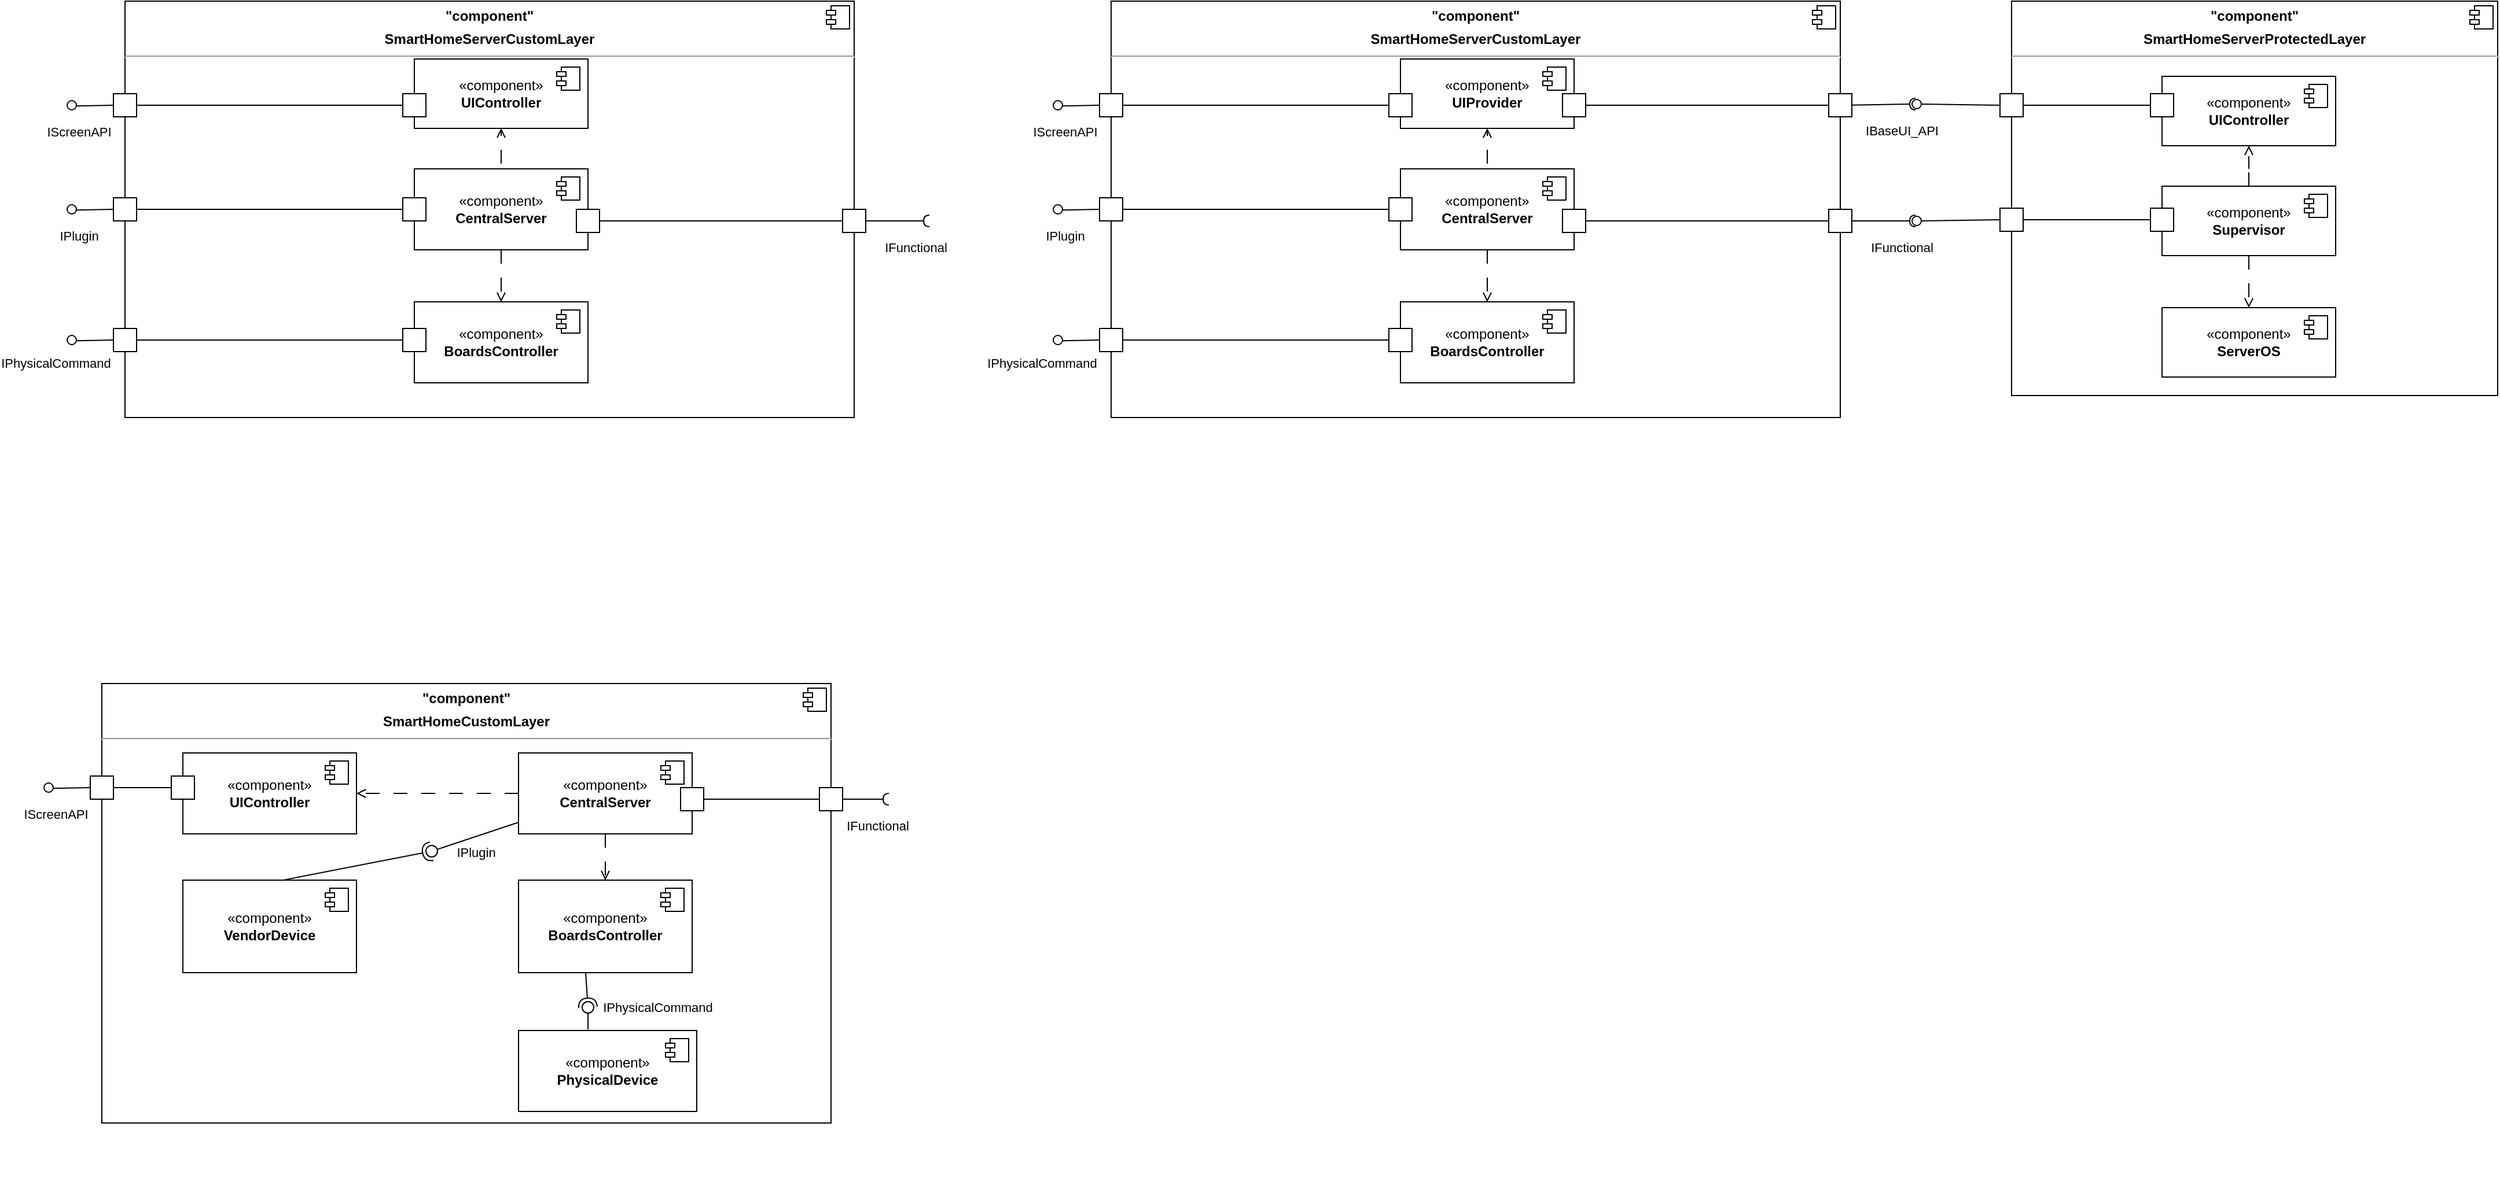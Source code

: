 <mxfile version="22.0.8" type="github">
  <diagram name="Страница — 1" id="nu18rPKt8FRa73intnSN">
    <mxGraphModel dx="1593" dy="607" grid="1" gridSize="10" guides="1" tooltips="1" connect="1" arrows="1" fold="1" page="1" pageScale="1" pageWidth="827" pageHeight="1169" math="0" shadow="0">
      <root>
        <mxCell id="0" />
        <mxCell id="1" parent="0" />
        <mxCell id="c_uehI6yqxnHrj4KUwji-1" value="&lt;p style=&quot;margin:0px;margin-top:6px;text-align:center;&quot;&gt;&lt;b&gt;&quot;component&quot;&lt;/b&gt;&lt;/p&gt;&lt;p style=&quot;margin:0px;margin-top:6px;text-align:center;&quot;&gt;&lt;b&gt;SmartHomeServerCustom&lt;/b&gt;&lt;b style=&quot;background-color: initial;&quot;&gt;Layer&lt;/b&gt;&lt;/p&gt;&lt;hr&gt;&lt;p style=&quot;margin:0px;margin-left:8px;&quot;&gt;&lt;br&gt;&lt;/p&gt;" style="align=left;overflow=fill;html=1;dropTarget=0;whiteSpace=wrap;" parent="1" vertex="1">
          <mxGeometry x="110" y="60" width="630" height="360" as="geometry" />
        </mxCell>
        <mxCell id="c_uehI6yqxnHrj4KUwji-2" value="" style="shape=component;jettyWidth=8;jettyHeight=4;" parent="c_uehI6yqxnHrj4KUwji-1" vertex="1">
          <mxGeometry x="1" width="20" height="20" relative="1" as="geometry">
            <mxPoint x="-24" y="4" as="offset" />
          </mxGeometry>
        </mxCell>
        <mxCell id="c_uehI6yqxnHrj4KUwji-4" value="" style="ellipse;whiteSpace=wrap;html=1;align=center;aspect=fixed;fillColor=none;strokeColor=none;resizable=0;perimeter=centerPerimeter;rotatable=0;allowArrows=0;points=[];outlineConnect=1;" parent="1" vertex="1">
          <mxGeometry x="60" y="150" width="10" height="10" as="geometry" />
        </mxCell>
        <mxCell id="c_uehI6yqxnHrj4KUwji-19" style="edgeStyle=orthogonalEdgeStyle;rounded=0;orthogonalLoop=1;jettySize=auto;html=1;entryX=0;entryY=0.5;entryDx=0;entryDy=0;endArrow=none;endFill=0;exitX=1;exitY=0.5;exitDx=0;exitDy=0;" parent="1" source="c_uehI6yqxnHrj4KUwji-43" target="c_uehI6yqxnHrj4KUwji-18" edge="1">
          <mxGeometry relative="1" as="geometry">
            <mxPoint x="120" y="150.0" as="sourcePoint" />
          </mxGeometry>
        </mxCell>
        <mxCell id="c_uehI6yqxnHrj4KUwji-16" value="«component»&lt;br&gt;&lt;b&gt;UIController&lt;/b&gt;" style="html=1;dropTarget=0;whiteSpace=wrap;" parent="1" vertex="1">
          <mxGeometry x="360" y="110" width="150" height="60" as="geometry" />
        </mxCell>
        <mxCell id="c_uehI6yqxnHrj4KUwji-17" value="" style="shape=module;jettyWidth=8;jettyHeight=4;" parent="c_uehI6yqxnHrj4KUwji-16" vertex="1">
          <mxGeometry x="1" width="20" height="20" relative="1" as="geometry">
            <mxPoint x="-27" y="7" as="offset" />
          </mxGeometry>
        </mxCell>
        <mxCell id="c_uehI6yqxnHrj4KUwji-18" value="" style="fontStyle=0;labelPosition=right;verticalLabelPosition=middle;align=left;verticalAlign=middle;spacingLeft=2;imageHeight=20;imageWidth=20;imageAspect=0;" parent="1" vertex="1">
          <mxGeometry x="350" y="140" width="20" height="20" as="geometry" />
        </mxCell>
        <mxCell id="c_uehI6yqxnHrj4KUwji-28" style="edgeStyle=orthogonalEdgeStyle;rounded=0;orthogonalLoop=1;jettySize=auto;html=1;endArrow=open;endFill=0;dashed=1;dashPattern=12 12;exitX=0.25;exitY=0;exitDx=0;exitDy=0;" parent="1" source="c_uehI6yqxnHrj4KUwji-20" target="c_uehI6yqxnHrj4KUwji-16" edge="1">
          <mxGeometry relative="1" as="geometry">
            <Array as="points">
              <mxPoint x="397" y="220" />
              <mxPoint x="435" y="220" />
            </Array>
          </mxGeometry>
        </mxCell>
        <mxCell id="c_uehI6yqxnHrj4KUwji-46" style="edgeStyle=orthogonalEdgeStyle;rounded=0;orthogonalLoop=1;jettySize=auto;html=1;endArrow=open;endFill=0;dashed=1;dashPattern=12 12;" parent="1" source="c_uehI6yqxnHrj4KUwji-20" target="c_uehI6yqxnHrj4KUwji-44" edge="1">
          <mxGeometry relative="1" as="geometry" />
        </mxCell>
        <mxCell id="c_uehI6yqxnHrj4KUwji-20" value="«component»&lt;br&gt;&lt;b&gt;CentralServer&lt;/b&gt;" style="html=1;dropTarget=0;whiteSpace=wrap;" parent="1" vertex="1">
          <mxGeometry x="360" y="205" width="150" height="70" as="geometry" />
        </mxCell>
        <mxCell id="c_uehI6yqxnHrj4KUwji-21" value="" style="shape=module;jettyWidth=8;jettyHeight=4;" parent="c_uehI6yqxnHrj4KUwji-20" vertex="1">
          <mxGeometry x="1" width="20" height="20" relative="1" as="geometry">
            <mxPoint x="-27" y="7" as="offset" />
          </mxGeometry>
        </mxCell>
        <mxCell id="c_uehI6yqxnHrj4KUwji-32" style="edgeStyle=orthogonalEdgeStyle;rounded=0;orthogonalLoop=1;jettySize=auto;html=1;entryX=0;entryY=0.5;entryDx=0;entryDy=0;endArrow=none;endFill=0;" parent="1" source="c_uehI6yqxnHrj4KUwji-30" target="c_uehI6yqxnHrj4KUwji-33" edge="1">
          <mxGeometry relative="1" as="geometry">
            <mxPoint x="730" y="160" as="targetPoint" />
          </mxGeometry>
        </mxCell>
        <mxCell id="c_uehI6yqxnHrj4KUwji-30" value="" style="fontStyle=0;labelPosition=right;verticalLabelPosition=middle;align=left;verticalAlign=middle;spacingLeft=2;imageHeight=20;imageWidth=20;imageAspect=0;" parent="1" vertex="1">
          <mxGeometry x="500" y="240" width="20" height="20" as="geometry" />
        </mxCell>
        <mxCell id="c_uehI6yqxnHrj4KUwji-33" value="" style="html=1;rounded=0;" parent="1" vertex="1">
          <mxGeometry x="730" y="240" width="20" height="20" as="geometry" />
        </mxCell>
        <mxCell id="c_uehI6yqxnHrj4KUwji-34" value="IFunctional" style="endArrow=none;html=1;rounded=0;align=center;verticalAlign=top;endFill=0;labelBackgroundColor=none;endSize=2;" parent="1" source="c_uehI6yqxnHrj4KUwji-33" target="c_uehI6yqxnHrj4KUwji-35" edge="1">
          <mxGeometry x="0.714" y="-10" relative="1" as="geometry">
            <mxPoint as="offset" />
          </mxGeometry>
        </mxCell>
        <mxCell id="c_uehI6yqxnHrj4KUwji-35" value="" style="shape=requiredInterface;html=1;fontSize=11;align=center;fillColor=none;points=[];aspect=fixed;resizable=0;verticalAlign=bottom;labelPosition=center;verticalLabelPosition=top;flipH=1;" parent="1" vertex="1">
          <mxGeometry x="800" y="245" width="5" height="10" as="geometry" />
        </mxCell>
        <mxCell id="c_uehI6yqxnHrj4KUwji-38" value="IScreenAPI" style="endArrow=none;html=1;rounded=0;align=center;verticalAlign=top;endFill=0;labelBackgroundColor=none;endSize=2;entryX=0.032;entryY=0.572;entryDx=0;entryDy=0;entryPerimeter=0;exitX=0;exitY=0.5;exitDx=0;exitDy=0;" parent="1" source="c_uehI6yqxnHrj4KUwji-43" target="c_uehI6yqxnHrj4KUwji-39" edge="1">
          <mxGeometry x="0.871" y="9" relative="1" as="geometry">
            <mxPoint x="47.5" y="130" as="sourcePoint" />
            <mxPoint as="offset" />
          </mxGeometry>
        </mxCell>
        <mxCell id="c_uehI6yqxnHrj4KUwji-39" value="" style="ellipse;html=1;fontSize=11;align=center;fillColor=none;points=[];aspect=fixed;resizable=0;verticalAlign=bottom;labelPosition=center;verticalLabelPosition=top;flipH=1;" parent="1" vertex="1">
          <mxGeometry x="60" y="146" width="8" height="8" as="geometry" />
        </mxCell>
        <mxCell id="c_uehI6yqxnHrj4KUwji-43" value="" style="fontStyle=0;labelPosition=right;verticalLabelPosition=middle;align=left;verticalAlign=middle;spacingLeft=2;imageHeight=20;imageWidth=20;imageAspect=0;" parent="1" vertex="1">
          <mxGeometry x="100" y="140" width="20" height="20" as="geometry" />
        </mxCell>
        <mxCell id="c_uehI6yqxnHrj4KUwji-44" value="«component»&lt;br&gt;&lt;b&gt;BoardsController&lt;/b&gt;" style="html=1;dropTarget=0;whiteSpace=wrap;" parent="1" vertex="1">
          <mxGeometry x="360" y="320" width="150" height="70" as="geometry" />
        </mxCell>
        <mxCell id="c_uehI6yqxnHrj4KUwji-45" value="" style="shape=module;jettyWidth=8;jettyHeight=4;" parent="c_uehI6yqxnHrj4KUwji-44" vertex="1">
          <mxGeometry x="1" width="20" height="20" relative="1" as="geometry">
            <mxPoint x="-27" y="7" as="offset" />
          </mxGeometry>
        </mxCell>
        <mxCell id="c_uehI6yqxnHrj4KUwji-48" value="&lt;p style=&quot;margin:0px;margin-top:6px;text-align:center;&quot;&gt;&lt;b&gt;&quot;component&quot;&lt;/b&gt;&lt;/p&gt;&lt;p style=&quot;margin:0px;margin-top:6px;text-align:center;&quot;&gt;&lt;b&gt;SmartHomeCustomLayer&lt;/b&gt;&lt;/p&gt;&lt;hr&gt;&lt;p style=&quot;margin:0px;margin-left:8px;&quot;&gt;&lt;br&gt;&lt;/p&gt;" style="align=left;overflow=fill;html=1;dropTarget=0;whiteSpace=wrap;" parent="1" vertex="1">
          <mxGeometry x="90" y="650" width="630" height="380" as="geometry" />
        </mxCell>
        <mxCell id="c_uehI6yqxnHrj4KUwji-49" value="" style="shape=component;jettyWidth=8;jettyHeight=4;" parent="c_uehI6yqxnHrj4KUwji-48" vertex="1">
          <mxGeometry x="1" width="20" height="20" relative="1" as="geometry">
            <mxPoint x="-24" y="4" as="offset" />
          </mxGeometry>
        </mxCell>
        <mxCell id="c_uehI6yqxnHrj4KUwji-50" value="" style="ellipse;whiteSpace=wrap;html=1;align=center;aspect=fixed;fillColor=none;strokeColor=none;resizable=0;perimeter=centerPerimeter;rotatable=0;allowArrows=0;points=[];outlineConnect=1;" parent="1" vertex="1">
          <mxGeometry x="40" y="740" width="10" height="10" as="geometry" />
        </mxCell>
        <mxCell id="c_uehI6yqxnHrj4KUwji-51" style="edgeStyle=orthogonalEdgeStyle;rounded=0;orthogonalLoop=1;jettySize=auto;html=1;entryX=0;entryY=0.5;entryDx=0;entryDy=0;endArrow=none;endFill=0;exitX=1;exitY=0.5;exitDx=0;exitDy=0;" parent="1" source="c_uehI6yqxnHrj4KUwji-71" target="c_uehI6yqxnHrj4KUwji-54" edge="1">
          <mxGeometry relative="1" as="geometry">
            <mxPoint x="100" y="740" as="sourcePoint" />
          </mxGeometry>
        </mxCell>
        <mxCell id="c_uehI6yqxnHrj4KUwji-52" value="«component»&lt;br&gt;&lt;b&gt;UIController&lt;/b&gt;" style="html=1;dropTarget=0;whiteSpace=wrap;" parent="1" vertex="1">
          <mxGeometry x="160" y="710" width="150" height="70" as="geometry" />
        </mxCell>
        <mxCell id="c_uehI6yqxnHrj4KUwji-53" value="" style="shape=module;jettyWidth=8;jettyHeight=4;" parent="c_uehI6yqxnHrj4KUwji-52" vertex="1">
          <mxGeometry x="1" width="20" height="20" relative="1" as="geometry">
            <mxPoint x="-27" y="7" as="offset" />
          </mxGeometry>
        </mxCell>
        <mxCell id="c_uehI6yqxnHrj4KUwji-54" value="" style="fontStyle=0;labelPosition=right;verticalLabelPosition=middle;align=left;verticalAlign=middle;spacingLeft=2;imageHeight=20;imageWidth=20;imageAspect=0;" parent="1" vertex="1">
          <mxGeometry x="150" y="730" width="20" height="20" as="geometry" />
        </mxCell>
        <mxCell id="c_uehI6yqxnHrj4KUwji-55" style="edgeStyle=orthogonalEdgeStyle;rounded=0;orthogonalLoop=1;jettySize=auto;html=1;entryX=1;entryY=0.5;entryDx=0;entryDy=0;endArrow=open;endFill=0;dashed=1;dashPattern=12 12;" parent="1" source="c_uehI6yqxnHrj4KUwji-57" target="c_uehI6yqxnHrj4KUwji-52" edge="1">
          <mxGeometry relative="1" as="geometry" />
        </mxCell>
        <mxCell id="c_uehI6yqxnHrj4KUwji-56" style="edgeStyle=orthogonalEdgeStyle;rounded=0;orthogonalLoop=1;jettySize=auto;html=1;endArrow=open;endFill=0;dashed=1;dashPattern=12 12;" parent="1" source="c_uehI6yqxnHrj4KUwji-57" target="c_uehI6yqxnHrj4KUwji-72" edge="1">
          <mxGeometry relative="1" as="geometry" />
        </mxCell>
        <mxCell id="c_uehI6yqxnHrj4KUwji-57" value="«component»&lt;br&gt;&lt;b&gt;CentralServer&lt;/b&gt;" style="html=1;dropTarget=0;whiteSpace=wrap;" parent="1" vertex="1">
          <mxGeometry x="450" y="710" width="150" height="70" as="geometry" />
        </mxCell>
        <mxCell id="c_uehI6yqxnHrj4KUwji-58" value="" style="shape=module;jettyWidth=8;jettyHeight=4;" parent="c_uehI6yqxnHrj4KUwji-57" vertex="1">
          <mxGeometry x="1" width="20" height="20" relative="1" as="geometry">
            <mxPoint x="-27" y="7" as="offset" />
          </mxGeometry>
        </mxCell>
        <mxCell id="c_uehI6yqxnHrj4KUwji-59" value="" style="rounded=0;orthogonalLoop=1;jettySize=auto;html=1;endArrow=halfCircle;endFill=0;endSize=6;strokeWidth=1;sketch=0;exitX=0.583;exitY=-0.002;exitDx=0;exitDy=0;exitPerimeter=0;" parent="1" source="c_uehI6yqxnHrj4KUwji-62" target="c_uehI6yqxnHrj4KUwji-61" edge="1">
          <mxGeometry relative="1" as="geometry">
            <mxPoint x="480" y="805" as="sourcePoint" />
          </mxGeometry>
        </mxCell>
        <mxCell id="c_uehI6yqxnHrj4KUwji-60" value="IPlugin" style="rounded=0;orthogonalLoop=1;jettySize=auto;html=1;endArrow=oval;endFill=0;sketch=0;sourcePerimeterSpacing=0;targetPerimeterSpacing=0;endSize=10;" parent="1" source="c_uehI6yqxnHrj4KUwji-57" target="c_uehI6yqxnHrj4KUwji-61" edge="1">
          <mxGeometry x="0.095" y="13" relative="1" as="geometry">
            <mxPoint x="440" y="805" as="sourcePoint" />
            <mxPoint as="offset" />
          </mxGeometry>
        </mxCell>
        <mxCell id="c_uehI6yqxnHrj4KUwji-61" value="" style="ellipse;whiteSpace=wrap;html=1;align=center;aspect=fixed;fillColor=none;strokeColor=none;resizable=0;perimeter=centerPerimeter;rotatable=0;allowArrows=0;points=[];outlineConnect=1;" parent="1" vertex="1">
          <mxGeometry x="370" y="790" width="10" height="10" as="geometry" />
        </mxCell>
        <mxCell id="c_uehI6yqxnHrj4KUwji-62" value="«component»&lt;br&gt;&lt;b&gt;VendorDevice&lt;/b&gt;" style="html=1;dropTarget=0;whiteSpace=wrap;" parent="1" vertex="1">
          <mxGeometry x="160" y="820" width="150" height="80" as="geometry" />
        </mxCell>
        <mxCell id="c_uehI6yqxnHrj4KUwji-63" value="" style="shape=module;jettyWidth=8;jettyHeight=4;" parent="c_uehI6yqxnHrj4KUwji-62" vertex="1">
          <mxGeometry x="1" width="20" height="20" relative="1" as="geometry">
            <mxPoint x="-27" y="7" as="offset" />
          </mxGeometry>
        </mxCell>
        <mxCell id="c_uehI6yqxnHrj4KUwji-64" style="edgeStyle=orthogonalEdgeStyle;rounded=0;orthogonalLoop=1;jettySize=auto;html=1;entryX=0;entryY=0.5;entryDx=0;entryDy=0;endArrow=none;endFill=0;" parent="1" source="c_uehI6yqxnHrj4KUwji-65" target="c_uehI6yqxnHrj4KUwji-66" edge="1">
          <mxGeometry relative="1" as="geometry">
            <mxPoint x="710" y="750" as="targetPoint" />
          </mxGeometry>
        </mxCell>
        <mxCell id="c_uehI6yqxnHrj4KUwji-65" value="" style="fontStyle=0;labelPosition=right;verticalLabelPosition=middle;align=left;verticalAlign=middle;spacingLeft=2;imageHeight=20;imageWidth=20;imageAspect=0;" parent="1" vertex="1">
          <mxGeometry x="590" y="740" width="20" height="20" as="geometry" />
        </mxCell>
        <mxCell id="c_uehI6yqxnHrj4KUwji-66" value="" style="html=1;rounded=0;" parent="1" vertex="1">
          <mxGeometry x="710" y="740" width="20" height="20" as="geometry" />
        </mxCell>
        <mxCell id="c_uehI6yqxnHrj4KUwji-67" value="IFunctional" style="endArrow=none;html=1;rounded=0;align=center;verticalAlign=top;endFill=0;labelBackgroundColor=none;endSize=2;" parent="1" source="c_uehI6yqxnHrj4KUwji-66" target="c_uehI6yqxnHrj4KUwji-68" edge="1">
          <mxGeometry x="0.714" y="-10" relative="1" as="geometry">
            <mxPoint as="offset" />
          </mxGeometry>
        </mxCell>
        <mxCell id="c_uehI6yqxnHrj4KUwji-68" value="" style="shape=requiredInterface;html=1;fontSize=11;align=center;fillColor=none;points=[];aspect=fixed;resizable=0;verticalAlign=bottom;labelPosition=center;verticalLabelPosition=top;flipH=1;" parent="1" vertex="1">
          <mxGeometry x="765" y="745" width="5" height="10" as="geometry" />
        </mxCell>
        <mxCell id="c_uehI6yqxnHrj4KUwji-69" value="IScreenAPI" style="endArrow=none;html=1;rounded=0;align=center;verticalAlign=top;endFill=0;labelBackgroundColor=none;endSize=2;entryX=0.032;entryY=0.572;entryDx=0;entryDy=0;entryPerimeter=0;exitX=0;exitY=0.5;exitDx=0;exitDy=0;" parent="1" source="c_uehI6yqxnHrj4KUwji-71" target="c_uehI6yqxnHrj4KUwji-70" edge="1">
          <mxGeometry x="0.871" y="9" relative="1" as="geometry">
            <mxPoint x="27.5" y="720" as="sourcePoint" />
            <mxPoint as="offset" />
          </mxGeometry>
        </mxCell>
        <mxCell id="c_uehI6yqxnHrj4KUwji-70" value="" style="ellipse;html=1;fontSize=11;align=center;fillColor=none;points=[];aspect=fixed;resizable=0;verticalAlign=bottom;labelPosition=center;verticalLabelPosition=top;flipH=1;" parent="1" vertex="1">
          <mxGeometry x="40" y="736" width="8" height="8" as="geometry" />
        </mxCell>
        <mxCell id="c_uehI6yqxnHrj4KUwji-71" value="" style="fontStyle=0;labelPosition=right;verticalLabelPosition=middle;align=left;verticalAlign=middle;spacingLeft=2;imageHeight=20;imageWidth=20;imageAspect=0;" parent="1" vertex="1">
          <mxGeometry x="80" y="730" width="20" height="20" as="geometry" />
        </mxCell>
        <mxCell id="c_uehI6yqxnHrj4KUwji-72" value="«component»&lt;br&gt;&lt;b&gt;BoardsController&lt;/b&gt;" style="html=1;dropTarget=0;whiteSpace=wrap;" parent="1" vertex="1">
          <mxGeometry x="450" y="820" width="150" height="80" as="geometry" />
        </mxCell>
        <mxCell id="c_uehI6yqxnHrj4KUwji-73" value="" style="shape=module;jettyWidth=8;jettyHeight=4;" parent="c_uehI6yqxnHrj4KUwji-72" vertex="1">
          <mxGeometry x="1" width="20" height="20" relative="1" as="geometry">
            <mxPoint x="-27" y="7" as="offset" />
          </mxGeometry>
        </mxCell>
        <mxCell id="c_uehI6yqxnHrj4KUwji-77" style="edgeStyle=orthogonalEdgeStyle;rounded=0;orthogonalLoop=1;jettySize=auto;html=1;endArrow=none;endFill=0;" parent="1" source="c_uehI6yqxnHrj4KUwji-75" target="c_uehI6yqxnHrj4KUwji-76" edge="1">
          <mxGeometry relative="1" as="geometry" />
        </mxCell>
        <mxCell id="c_uehI6yqxnHrj4KUwji-75" value="" style="fontStyle=0;labelPosition=right;verticalLabelPosition=middle;align=left;verticalAlign=middle;spacingLeft=2;imageHeight=20;imageWidth=20;imageAspect=0;" parent="1" vertex="1">
          <mxGeometry x="350" y="230" width="20" height="20" as="geometry" />
        </mxCell>
        <mxCell id="c_uehI6yqxnHrj4KUwji-76" value="" style="fontStyle=0;labelPosition=right;verticalLabelPosition=middle;align=left;verticalAlign=middle;spacingLeft=2;imageHeight=20;imageWidth=20;imageAspect=0;" parent="1" vertex="1">
          <mxGeometry x="100" y="230" width="20" height="20" as="geometry" />
        </mxCell>
        <mxCell id="c_uehI6yqxnHrj4KUwji-78" value="" style="ellipse;whiteSpace=wrap;html=1;align=center;aspect=fixed;fillColor=none;strokeColor=none;resizable=0;perimeter=centerPerimeter;rotatable=0;allowArrows=0;points=[];outlineConnect=1;" parent="1" vertex="1">
          <mxGeometry x="48" y="244" width="10" height="10" as="geometry" />
        </mxCell>
        <mxCell id="c_uehI6yqxnHrj4KUwji-79" value="IPlugin" style="endArrow=none;html=1;rounded=0;align=center;verticalAlign=top;endFill=0;labelBackgroundColor=none;endSize=2;entryX=0.032;entryY=0.572;entryDx=0;entryDy=0;entryPerimeter=0;exitX=0;exitY=0.5;exitDx=0;exitDy=0;" parent="1" source="c_uehI6yqxnHrj4KUwji-76" target="c_uehI6yqxnHrj4KUwji-80" edge="1">
          <mxGeometry x="0.871" y="9" relative="1" as="geometry">
            <mxPoint x="90" y="240" as="sourcePoint" />
            <mxPoint as="offset" />
          </mxGeometry>
        </mxCell>
        <mxCell id="c_uehI6yqxnHrj4KUwji-80" value="" style="ellipse;html=1;fontSize=11;align=center;fillColor=none;points=[];aspect=fixed;resizable=0;verticalAlign=bottom;labelPosition=center;verticalLabelPosition=top;flipH=1;" parent="1" vertex="1">
          <mxGeometry x="60" y="236" width="8" height="8" as="geometry" />
        </mxCell>
        <mxCell id="c_uehI6yqxnHrj4KUwji-87" style="edgeStyle=orthogonalEdgeStyle;rounded=0;orthogonalLoop=1;jettySize=auto;html=1;endArrow=none;endFill=0;" parent="1" source="c_uehI6yqxnHrj4KUwji-88" target="c_uehI6yqxnHrj4KUwji-89" edge="1">
          <mxGeometry relative="1" as="geometry" />
        </mxCell>
        <mxCell id="c_uehI6yqxnHrj4KUwji-88" value="" style="fontStyle=0;labelPosition=right;verticalLabelPosition=middle;align=left;verticalAlign=middle;spacingLeft=2;imageHeight=20;imageWidth=20;imageAspect=0;" parent="1" vertex="1">
          <mxGeometry x="350" y="343" width="20" height="20" as="geometry" />
        </mxCell>
        <mxCell id="c_uehI6yqxnHrj4KUwji-89" value="" style="fontStyle=0;labelPosition=right;verticalLabelPosition=middle;align=left;verticalAlign=middle;spacingLeft=2;imageHeight=20;imageWidth=20;imageAspect=0;" parent="1" vertex="1">
          <mxGeometry x="100" y="343" width="20" height="20" as="geometry" />
        </mxCell>
        <mxCell id="c_uehI6yqxnHrj4KUwji-90" value="" style="ellipse;whiteSpace=wrap;html=1;align=center;aspect=fixed;fillColor=none;strokeColor=none;resizable=0;perimeter=centerPerimeter;rotatable=0;allowArrows=0;points=[];outlineConnect=1;" parent="1" vertex="1">
          <mxGeometry x="48" y="357" width="10" height="10" as="geometry" />
        </mxCell>
        <mxCell id="c_uehI6yqxnHrj4KUwji-91" value="IPhysicalCommand" style="endArrow=none;html=1;rounded=0;align=center;verticalAlign=top;endFill=0;labelBackgroundColor=none;endSize=2;entryX=0.032;entryY=0.572;entryDx=0;entryDy=0;entryPerimeter=0;exitX=0;exitY=0.5;exitDx=0;exitDy=0;" parent="1" source="c_uehI6yqxnHrj4KUwji-89" target="c_uehI6yqxnHrj4KUwji-92" edge="1">
          <mxGeometry x="1" y="19" relative="1" as="geometry">
            <mxPoint x="90" y="353" as="sourcePoint" />
            <mxPoint x="-18" y="-13" as="offset" />
          </mxGeometry>
        </mxCell>
        <mxCell id="c_uehI6yqxnHrj4KUwji-92" value="" style="ellipse;html=1;fontSize=11;align=center;fillColor=none;points=[];aspect=fixed;resizable=0;verticalAlign=bottom;labelPosition=center;verticalLabelPosition=top;flipH=1;" parent="1" vertex="1">
          <mxGeometry x="60" y="349" width="8" height="8" as="geometry" />
        </mxCell>
        <mxCell id="c_uehI6yqxnHrj4KUwji-94" value="«component»&lt;br&gt;&lt;b&gt;PhysicalDevice&lt;/b&gt;" style="html=1;dropTarget=0;whiteSpace=wrap;" parent="1" vertex="1">
          <mxGeometry x="450" y="950" width="154" height="70" as="geometry" />
        </mxCell>
        <mxCell id="c_uehI6yqxnHrj4KUwji-95" value="" style="shape=module;jettyWidth=8;jettyHeight=4;" parent="c_uehI6yqxnHrj4KUwji-94" vertex="1">
          <mxGeometry x="1" width="20" height="20" relative="1" as="geometry">
            <mxPoint x="-27" y="7" as="offset" />
          </mxGeometry>
        </mxCell>
        <mxCell id="c_uehI6yqxnHrj4KUwji-101" value="IPhysicalCommand" style="rounded=0;orthogonalLoop=1;jettySize=auto;html=1;endArrow=halfCircle;endFill=0;endSize=6;strokeWidth=1;sketch=0;exitX=0.5;exitY=1;exitDx=0;exitDy=0;" parent="1" edge="1">
          <mxGeometry x="1" y="60" relative="1" as="geometry">
            <mxPoint x="508" y="900" as="sourcePoint" />
            <mxPoint x="510" y="930" as="targetPoint" />
            <mxPoint y="4" as="offset" />
          </mxGeometry>
        </mxCell>
        <mxCell id="c_uehI6yqxnHrj4KUwji-102" value="" style="rounded=0;orthogonalLoop=1;jettySize=auto;html=1;endArrow=oval;endFill=0;sketch=0;sourcePerimeterSpacing=0;targetPerimeterSpacing=0;endSize=10;exitX=0.39;exitY=-0.012;exitDx=0;exitDy=0;exitPerimeter=0;" parent="1" source="c_uehI6yqxnHrj4KUwji-94" edge="1">
          <mxGeometry relative="1" as="geometry">
            <mxPoint x="28" y="1035" as="sourcePoint" />
            <mxPoint x="510" y="930" as="targetPoint" />
          </mxGeometry>
        </mxCell>
        <mxCell id="c_uehI6yqxnHrj4KUwji-103" value="" style="ellipse;whiteSpace=wrap;html=1;align=center;aspect=fixed;fillColor=none;strokeColor=none;resizable=0;perimeter=centerPerimeter;rotatable=0;allowArrows=0;points=[];outlineConnect=1;" parent="1" vertex="1">
          <mxGeometry x="80" y="1070" width="10" height="10" as="geometry" />
        </mxCell>
        <mxCell id="Xjdg4aVOlzYSAY4IZTlS-1" value="&lt;p style=&quot;margin:0px;margin-top:6px;text-align:center;&quot;&gt;&lt;b&gt;&quot;component&quot;&lt;/b&gt;&lt;/p&gt;&lt;p style=&quot;margin:0px;margin-top:6px;text-align:center;&quot;&gt;&lt;b&gt;SmartHomeServerCustom&lt;/b&gt;&lt;b style=&quot;background-color: initial;&quot;&gt;Layer&lt;/b&gt;&lt;/p&gt;&lt;hr&gt;&lt;p style=&quot;margin:0px;margin-left:8px;&quot;&gt;&lt;br&gt;&lt;/p&gt;" style="align=left;overflow=fill;html=1;dropTarget=0;whiteSpace=wrap;" vertex="1" parent="1">
          <mxGeometry x="962" y="60" width="630" height="360" as="geometry" />
        </mxCell>
        <mxCell id="Xjdg4aVOlzYSAY4IZTlS-2" value="" style="shape=component;jettyWidth=8;jettyHeight=4;" vertex="1" parent="Xjdg4aVOlzYSAY4IZTlS-1">
          <mxGeometry x="1" width="20" height="20" relative="1" as="geometry">
            <mxPoint x="-24" y="4" as="offset" />
          </mxGeometry>
        </mxCell>
        <mxCell id="Xjdg4aVOlzYSAY4IZTlS-3" value="" style="ellipse;whiteSpace=wrap;html=1;align=center;aspect=fixed;fillColor=none;strokeColor=none;resizable=0;perimeter=centerPerimeter;rotatable=0;allowArrows=0;points=[];outlineConnect=1;" vertex="1" parent="1">
          <mxGeometry x="912" y="150" width="10" height="10" as="geometry" />
        </mxCell>
        <mxCell id="Xjdg4aVOlzYSAY4IZTlS-4" style="edgeStyle=orthogonalEdgeStyle;rounded=0;orthogonalLoop=1;jettySize=auto;html=1;entryX=0;entryY=0.5;entryDx=0;entryDy=0;endArrow=none;endFill=0;exitX=1;exitY=0.5;exitDx=0;exitDy=0;" edge="1" parent="1" source="Xjdg4aVOlzYSAY4IZTlS-19" target="Xjdg4aVOlzYSAY4IZTlS-7">
          <mxGeometry relative="1" as="geometry">
            <mxPoint x="972" y="150.0" as="sourcePoint" />
          </mxGeometry>
        </mxCell>
        <mxCell id="Xjdg4aVOlzYSAY4IZTlS-5" value="«component»&lt;br&gt;&lt;b&gt;UIProvider&lt;/b&gt;" style="html=1;dropTarget=0;whiteSpace=wrap;" vertex="1" parent="1">
          <mxGeometry x="1212" y="110" width="150" height="60" as="geometry" />
        </mxCell>
        <mxCell id="Xjdg4aVOlzYSAY4IZTlS-6" value="" style="shape=module;jettyWidth=8;jettyHeight=4;" vertex="1" parent="Xjdg4aVOlzYSAY4IZTlS-5">
          <mxGeometry x="1" width="20" height="20" relative="1" as="geometry">
            <mxPoint x="-27" y="7" as="offset" />
          </mxGeometry>
        </mxCell>
        <mxCell id="Xjdg4aVOlzYSAY4IZTlS-7" value="" style="fontStyle=0;labelPosition=right;verticalLabelPosition=middle;align=left;verticalAlign=middle;spacingLeft=2;imageHeight=20;imageWidth=20;imageAspect=0;" vertex="1" parent="1">
          <mxGeometry x="1202" y="140" width="20" height="20" as="geometry" />
        </mxCell>
        <mxCell id="Xjdg4aVOlzYSAY4IZTlS-8" style="edgeStyle=orthogonalEdgeStyle;rounded=0;orthogonalLoop=1;jettySize=auto;html=1;endArrow=open;endFill=0;dashed=1;dashPattern=12 12;exitX=0.25;exitY=0;exitDx=0;exitDy=0;" edge="1" parent="1" source="Xjdg4aVOlzYSAY4IZTlS-10" target="Xjdg4aVOlzYSAY4IZTlS-5">
          <mxGeometry relative="1" as="geometry">
            <Array as="points">
              <mxPoint x="1249" y="220" />
              <mxPoint x="1287" y="220" />
            </Array>
          </mxGeometry>
        </mxCell>
        <mxCell id="Xjdg4aVOlzYSAY4IZTlS-9" style="edgeStyle=orthogonalEdgeStyle;rounded=0;orthogonalLoop=1;jettySize=auto;html=1;endArrow=open;endFill=0;dashed=1;dashPattern=12 12;" edge="1" parent="1" source="Xjdg4aVOlzYSAY4IZTlS-10" target="Xjdg4aVOlzYSAY4IZTlS-20">
          <mxGeometry relative="1" as="geometry" />
        </mxCell>
        <mxCell id="Xjdg4aVOlzYSAY4IZTlS-10" value="«component»&lt;br&gt;&lt;b&gt;CentralServer&lt;/b&gt;" style="html=1;dropTarget=0;whiteSpace=wrap;" vertex="1" parent="1">
          <mxGeometry x="1212" y="205" width="150" height="70" as="geometry" />
        </mxCell>
        <mxCell id="Xjdg4aVOlzYSAY4IZTlS-11" value="" style="shape=module;jettyWidth=8;jettyHeight=4;" vertex="1" parent="Xjdg4aVOlzYSAY4IZTlS-10">
          <mxGeometry x="1" width="20" height="20" relative="1" as="geometry">
            <mxPoint x="-27" y="7" as="offset" />
          </mxGeometry>
        </mxCell>
        <mxCell id="Xjdg4aVOlzYSAY4IZTlS-12" style="edgeStyle=orthogonalEdgeStyle;rounded=0;orthogonalLoop=1;jettySize=auto;html=1;entryX=0;entryY=0.5;entryDx=0;entryDy=0;endArrow=none;endFill=0;" edge="1" parent="1" source="Xjdg4aVOlzYSAY4IZTlS-13" target="Xjdg4aVOlzYSAY4IZTlS-14">
          <mxGeometry relative="1" as="geometry">
            <mxPoint x="1582" y="160" as="targetPoint" />
          </mxGeometry>
        </mxCell>
        <mxCell id="Xjdg4aVOlzYSAY4IZTlS-13" value="" style="fontStyle=0;labelPosition=right;verticalLabelPosition=middle;align=left;verticalAlign=middle;spacingLeft=2;imageHeight=20;imageWidth=20;imageAspect=0;" vertex="1" parent="1">
          <mxGeometry x="1352" y="240" width="20" height="20" as="geometry" />
        </mxCell>
        <mxCell id="Xjdg4aVOlzYSAY4IZTlS-14" value="" style="html=1;rounded=0;" vertex="1" parent="1">
          <mxGeometry x="1582" y="240" width="20" height="20" as="geometry" />
        </mxCell>
        <mxCell id="Xjdg4aVOlzYSAY4IZTlS-15" value="IFunctional" style="endArrow=none;html=1;rounded=0;align=center;verticalAlign=top;endFill=0;labelBackgroundColor=none;endSize=2;" edge="1" parent="1" source="Xjdg4aVOlzYSAY4IZTlS-14" target="Xjdg4aVOlzYSAY4IZTlS-16">
          <mxGeometry x="0.714" y="-10" relative="1" as="geometry">
            <mxPoint as="offset" />
          </mxGeometry>
        </mxCell>
        <mxCell id="Xjdg4aVOlzYSAY4IZTlS-16" value="" style="shape=requiredInterface;html=1;fontSize=11;align=center;fillColor=none;points=[];aspect=fixed;resizable=0;verticalAlign=bottom;labelPosition=center;verticalLabelPosition=top;flipH=1;" vertex="1" parent="1">
          <mxGeometry x="1652" y="245" width="5" height="10" as="geometry" />
        </mxCell>
        <mxCell id="Xjdg4aVOlzYSAY4IZTlS-17" value="IScreenAPI" style="endArrow=none;html=1;rounded=0;align=center;verticalAlign=top;endFill=0;labelBackgroundColor=none;endSize=2;entryX=0.032;entryY=0.572;entryDx=0;entryDy=0;entryPerimeter=0;exitX=0;exitY=0.5;exitDx=0;exitDy=0;" edge="1" parent="1" source="Xjdg4aVOlzYSAY4IZTlS-19" target="Xjdg4aVOlzYSAY4IZTlS-18">
          <mxGeometry x="0.871" y="9" relative="1" as="geometry">
            <mxPoint x="899.5" y="130" as="sourcePoint" />
            <mxPoint as="offset" />
          </mxGeometry>
        </mxCell>
        <mxCell id="Xjdg4aVOlzYSAY4IZTlS-18" value="" style="ellipse;html=1;fontSize=11;align=center;fillColor=none;points=[];aspect=fixed;resizable=0;verticalAlign=bottom;labelPosition=center;verticalLabelPosition=top;flipH=1;" vertex="1" parent="1">
          <mxGeometry x="912" y="146" width="8" height="8" as="geometry" />
        </mxCell>
        <mxCell id="Xjdg4aVOlzYSAY4IZTlS-19" value="" style="fontStyle=0;labelPosition=right;verticalLabelPosition=middle;align=left;verticalAlign=middle;spacingLeft=2;imageHeight=20;imageWidth=20;imageAspect=0;" vertex="1" parent="1">
          <mxGeometry x="952" y="140" width="20" height="20" as="geometry" />
        </mxCell>
        <mxCell id="Xjdg4aVOlzYSAY4IZTlS-20" value="«component»&lt;br&gt;&lt;b&gt;BoardsController&lt;/b&gt;" style="html=1;dropTarget=0;whiteSpace=wrap;" vertex="1" parent="1">
          <mxGeometry x="1212" y="320" width="150" height="70" as="geometry" />
        </mxCell>
        <mxCell id="Xjdg4aVOlzYSAY4IZTlS-21" value="" style="shape=module;jettyWidth=8;jettyHeight=4;" vertex="1" parent="Xjdg4aVOlzYSAY4IZTlS-20">
          <mxGeometry x="1" width="20" height="20" relative="1" as="geometry">
            <mxPoint x="-27" y="7" as="offset" />
          </mxGeometry>
        </mxCell>
        <mxCell id="Xjdg4aVOlzYSAY4IZTlS-22" style="edgeStyle=orthogonalEdgeStyle;rounded=0;orthogonalLoop=1;jettySize=auto;html=1;endArrow=none;endFill=0;" edge="1" parent="1" source="Xjdg4aVOlzYSAY4IZTlS-23" target="Xjdg4aVOlzYSAY4IZTlS-24">
          <mxGeometry relative="1" as="geometry" />
        </mxCell>
        <mxCell id="Xjdg4aVOlzYSAY4IZTlS-23" value="" style="fontStyle=0;labelPosition=right;verticalLabelPosition=middle;align=left;verticalAlign=middle;spacingLeft=2;imageHeight=20;imageWidth=20;imageAspect=0;" vertex="1" parent="1">
          <mxGeometry x="1202" y="230" width="20" height="20" as="geometry" />
        </mxCell>
        <mxCell id="Xjdg4aVOlzYSAY4IZTlS-24" value="" style="fontStyle=0;labelPosition=right;verticalLabelPosition=middle;align=left;verticalAlign=middle;spacingLeft=2;imageHeight=20;imageWidth=20;imageAspect=0;" vertex="1" parent="1">
          <mxGeometry x="952" y="230" width="20" height="20" as="geometry" />
        </mxCell>
        <mxCell id="Xjdg4aVOlzYSAY4IZTlS-25" value="" style="ellipse;whiteSpace=wrap;html=1;align=center;aspect=fixed;fillColor=none;strokeColor=none;resizable=0;perimeter=centerPerimeter;rotatable=0;allowArrows=0;points=[];outlineConnect=1;" vertex="1" parent="1">
          <mxGeometry x="900" y="244" width="10" height="10" as="geometry" />
        </mxCell>
        <mxCell id="Xjdg4aVOlzYSAY4IZTlS-26" value="IPlugin" style="endArrow=none;html=1;rounded=0;align=center;verticalAlign=top;endFill=0;labelBackgroundColor=none;endSize=2;entryX=0.032;entryY=0.572;entryDx=0;entryDy=0;entryPerimeter=0;exitX=0;exitY=0.5;exitDx=0;exitDy=0;" edge="1" parent="1" source="Xjdg4aVOlzYSAY4IZTlS-24" target="Xjdg4aVOlzYSAY4IZTlS-27">
          <mxGeometry x="0.871" y="9" relative="1" as="geometry">
            <mxPoint x="942" y="240" as="sourcePoint" />
            <mxPoint as="offset" />
          </mxGeometry>
        </mxCell>
        <mxCell id="Xjdg4aVOlzYSAY4IZTlS-27" value="" style="ellipse;html=1;fontSize=11;align=center;fillColor=none;points=[];aspect=fixed;resizable=0;verticalAlign=bottom;labelPosition=center;verticalLabelPosition=top;flipH=1;" vertex="1" parent="1">
          <mxGeometry x="912" y="236" width="8" height="8" as="geometry" />
        </mxCell>
        <mxCell id="Xjdg4aVOlzYSAY4IZTlS-28" style="edgeStyle=orthogonalEdgeStyle;rounded=0;orthogonalLoop=1;jettySize=auto;html=1;endArrow=none;endFill=0;" edge="1" parent="1" source="Xjdg4aVOlzYSAY4IZTlS-29" target="Xjdg4aVOlzYSAY4IZTlS-30">
          <mxGeometry relative="1" as="geometry" />
        </mxCell>
        <mxCell id="Xjdg4aVOlzYSAY4IZTlS-29" value="" style="fontStyle=0;labelPosition=right;verticalLabelPosition=middle;align=left;verticalAlign=middle;spacingLeft=2;imageHeight=20;imageWidth=20;imageAspect=0;" vertex="1" parent="1">
          <mxGeometry x="1202" y="343" width="20" height="20" as="geometry" />
        </mxCell>
        <mxCell id="Xjdg4aVOlzYSAY4IZTlS-30" value="" style="fontStyle=0;labelPosition=right;verticalLabelPosition=middle;align=left;verticalAlign=middle;spacingLeft=2;imageHeight=20;imageWidth=20;imageAspect=0;" vertex="1" parent="1">
          <mxGeometry x="952" y="343" width="20" height="20" as="geometry" />
        </mxCell>
        <mxCell id="Xjdg4aVOlzYSAY4IZTlS-31" value="" style="ellipse;whiteSpace=wrap;html=1;align=center;aspect=fixed;fillColor=none;strokeColor=none;resizable=0;perimeter=centerPerimeter;rotatable=0;allowArrows=0;points=[];outlineConnect=1;" vertex="1" parent="1">
          <mxGeometry x="900" y="357" width="10" height="10" as="geometry" />
        </mxCell>
        <mxCell id="Xjdg4aVOlzYSAY4IZTlS-32" value="IPhysicalCommand" style="endArrow=none;html=1;rounded=0;align=center;verticalAlign=top;endFill=0;labelBackgroundColor=none;endSize=2;entryX=0.032;entryY=0.572;entryDx=0;entryDy=0;entryPerimeter=0;exitX=0;exitY=0.5;exitDx=0;exitDy=0;" edge="1" parent="1" source="Xjdg4aVOlzYSAY4IZTlS-30" target="Xjdg4aVOlzYSAY4IZTlS-33">
          <mxGeometry x="1" y="19" relative="1" as="geometry">
            <mxPoint x="942" y="353" as="sourcePoint" />
            <mxPoint x="-18" y="-13" as="offset" />
          </mxGeometry>
        </mxCell>
        <mxCell id="Xjdg4aVOlzYSAY4IZTlS-33" value="" style="ellipse;html=1;fontSize=11;align=center;fillColor=none;points=[];aspect=fixed;resizable=0;verticalAlign=bottom;labelPosition=center;verticalLabelPosition=top;flipH=1;" vertex="1" parent="1">
          <mxGeometry x="912" y="349" width="8" height="8" as="geometry" />
        </mxCell>
        <mxCell id="Xjdg4aVOlzYSAY4IZTlS-34" value="&lt;p style=&quot;margin:0px;margin-top:6px;text-align:center;&quot;&gt;&lt;b&gt;&quot;component&quot;&lt;/b&gt;&lt;/p&gt;&lt;p style=&quot;margin:0px;margin-top:6px;text-align:center;&quot;&gt;&lt;b&gt;SmartHomeServerProtected&lt;/b&gt;&lt;b style=&quot;background-color: initial;&quot;&gt;Layer&lt;/b&gt;&lt;/p&gt;&lt;hr&gt;&lt;p style=&quot;margin:0px;margin-left:8px;&quot;&gt;&lt;br&gt;&lt;/p&gt;" style="align=left;overflow=fill;html=1;dropTarget=0;whiteSpace=wrap;" vertex="1" parent="1">
          <mxGeometry x="1740" y="60" width="420" height="341" as="geometry" />
        </mxCell>
        <mxCell id="Xjdg4aVOlzYSAY4IZTlS-35" value="" style="shape=component;jettyWidth=8;jettyHeight=4;" vertex="1" parent="Xjdg4aVOlzYSAY4IZTlS-34">
          <mxGeometry x="1" width="20" height="20" relative="1" as="geometry">
            <mxPoint x="-24" y="4" as="offset" />
          </mxGeometry>
        </mxCell>
        <mxCell id="Xjdg4aVOlzYSAY4IZTlS-37" value="" style="endArrow=none;html=1;rounded=0;align=center;verticalAlign=top;endFill=0;labelBackgroundColor=none;endSize=2;exitX=0;exitY=0.5;exitDx=0;exitDy=0;" edge="1" source="Xjdg4aVOlzYSAY4IZTlS-39" target="Xjdg4aVOlzYSAY4IZTlS-38" parent="1">
          <mxGeometry relative="1" as="geometry">
            <mxPoint x="1760" y="259.519" as="sourcePoint" />
            <mxPoint x="1700" y="260" as="targetPoint" />
          </mxGeometry>
        </mxCell>
        <mxCell id="Xjdg4aVOlzYSAY4IZTlS-38" value="" style="ellipse;html=1;fontSize=11;align=center;fillColor=none;points=[];aspect=fixed;resizable=0;verticalAlign=bottom;labelPosition=center;verticalLabelPosition=top;flipH=1;" vertex="1" parent="1">
          <mxGeometry x="1654" y="246" width="8" height="8" as="geometry" />
        </mxCell>
        <mxCell id="Xjdg4aVOlzYSAY4IZTlS-74" style="edgeStyle=orthogonalEdgeStyle;rounded=0;orthogonalLoop=1;jettySize=auto;html=1;entryX=0;entryY=0.5;entryDx=0;entryDy=0;endArrow=none;endFill=0;" edge="1" parent="1" source="Xjdg4aVOlzYSAY4IZTlS-39" target="Xjdg4aVOlzYSAY4IZTlS-73">
          <mxGeometry relative="1" as="geometry" />
        </mxCell>
        <mxCell id="Xjdg4aVOlzYSAY4IZTlS-39" value="" style="html=1;rounded=0;" vertex="1" parent="1">
          <mxGeometry x="1730" y="239" width="20" height="20" as="geometry" />
        </mxCell>
        <mxCell id="Xjdg4aVOlzYSAY4IZTlS-67" style="edgeStyle=orthogonalEdgeStyle;rounded=0;orthogonalLoop=1;jettySize=auto;html=1;entryX=1;entryY=0.5;entryDx=0;entryDy=0;endArrow=none;endFill=0;" edge="1" parent="1" source="Xjdg4aVOlzYSAY4IZTlS-43" target="Xjdg4aVOlzYSAY4IZTlS-66">
          <mxGeometry relative="1" as="geometry" />
        </mxCell>
        <mxCell id="Xjdg4aVOlzYSAY4IZTlS-43" value="" style="html=1;rounded=0;" vertex="1" parent="1">
          <mxGeometry x="1582" y="140" width="20" height="20" as="geometry" />
        </mxCell>
        <mxCell id="Xjdg4aVOlzYSAY4IZTlS-44" value="IBaseUI_API" style="endArrow=none;html=1;rounded=0;align=center;verticalAlign=top;endFill=0;labelBackgroundColor=none;endSize=2;" edge="1" parent="1" source="Xjdg4aVOlzYSAY4IZTlS-43" target="Xjdg4aVOlzYSAY4IZTlS-45">
          <mxGeometry x="0.714" y="-10" relative="1" as="geometry">
            <mxPoint as="offset" />
          </mxGeometry>
        </mxCell>
        <mxCell id="Xjdg4aVOlzYSAY4IZTlS-45" value="" style="shape=requiredInterface;html=1;fontSize=11;align=center;fillColor=none;points=[];aspect=fixed;resizable=0;verticalAlign=bottom;labelPosition=center;verticalLabelPosition=top;flipH=1;" vertex="1" parent="1">
          <mxGeometry x="1652" y="144" width="5" height="10" as="geometry" />
        </mxCell>
        <mxCell id="Xjdg4aVOlzYSAY4IZTlS-47" value="«component»&lt;br&gt;&lt;b&gt;UIController&lt;/b&gt;" style="html=1;dropTarget=0;whiteSpace=wrap;" vertex="1" parent="1">
          <mxGeometry x="1870" y="125" width="150" height="60" as="geometry" />
        </mxCell>
        <mxCell id="Xjdg4aVOlzYSAY4IZTlS-48" value="" style="shape=module;jettyWidth=8;jettyHeight=4;" vertex="1" parent="Xjdg4aVOlzYSAY4IZTlS-47">
          <mxGeometry x="1" width="20" height="20" relative="1" as="geometry">
            <mxPoint x="-27" y="7" as="offset" />
          </mxGeometry>
        </mxCell>
        <mxCell id="Xjdg4aVOlzYSAY4IZTlS-62" value="" style="endArrow=none;html=1;rounded=0;align=center;verticalAlign=top;endFill=0;labelBackgroundColor=none;endSize=2;exitX=0;exitY=0.5;exitDx=0;exitDy=0;" edge="1" source="Xjdg4aVOlzYSAY4IZTlS-64" target="Xjdg4aVOlzYSAY4IZTlS-63" parent="1">
          <mxGeometry relative="1" as="geometry">
            <mxPoint x="1750" y="145.027" as="sourcePoint" />
            <mxPoint x="1690" y="145" as="targetPoint" />
          </mxGeometry>
        </mxCell>
        <mxCell id="Xjdg4aVOlzYSAY4IZTlS-63" value="" style="ellipse;html=1;fontSize=11;align=center;fillColor=none;points=[];aspect=fixed;resizable=0;verticalAlign=bottom;labelPosition=center;verticalLabelPosition=top;flipH=1;" vertex="1" parent="1">
          <mxGeometry x="1654" y="145" width="8" height="8" as="geometry" />
        </mxCell>
        <mxCell id="Xjdg4aVOlzYSAY4IZTlS-69" style="edgeStyle=orthogonalEdgeStyle;rounded=0;orthogonalLoop=1;jettySize=auto;html=1;entryX=0;entryY=0.5;entryDx=0;entryDy=0;endArrow=none;endFill=0;" edge="1" parent="1" source="Xjdg4aVOlzYSAY4IZTlS-64" target="Xjdg4aVOlzYSAY4IZTlS-68">
          <mxGeometry relative="1" as="geometry" />
        </mxCell>
        <mxCell id="Xjdg4aVOlzYSAY4IZTlS-64" value="" style="html=1;rounded=0;" vertex="1" parent="1">
          <mxGeometry x="1730" y="140" width="20" height="20" as="geometry" />
        </mxCell>
        <mxCell id="Xjdg4aVOlzYSAY4IZTlS-66" value="" style="html=1;rounded=0;" vertex="1" parent="1">
          <mxGeometry x="1352" y="140" width="20" height="20" as="geometry" />
        </mxCell>
        <mxCell id="Xjdg4aVOlzYSAY4IZTlS-68" value="" style="html=1;rounded=0;" vertex="1" parent="1">
          <mxGeometry x="1860" y="140" width="20" height="20" as="geometry" />
        </mxCell>
        <mxCell id="Xjdg4aVOlzYSAY4IZTlS-72" style="edgeStyle=orthogonalEdgeStyle;rounded=0;orthogonalLoop=1;jettySize=auto;html=1;endArrow=open;endFill=0;dashed=1;dashPattern=12 12;" edge="1" parent="1" source="Xjdg4aVOlzYSAY4IZTlS-70" target="Xjdg4aVOlzYSAY4IZTlS-47">
          <mxGeometry relative="1" as="geometry" />
        </mxCell>
        <mxCell id="Xjdg4aVOlzYSAY4IZTlS-77" style="edgeStyle=orthogonalEdgeStyle;rounded=0;orthogonalLoop=1;jettySize=auto;html=1;endArrow=open;endFill=0;dashed=1;dashPattern=12 12;" edge="1" parent="1" source="Xjdg4aVOlzYSAY4IZTlS-70" target="Xjdg4aVOlzYSAY4IZTlS-75">
          <mxGeometry relative="1" as="geometry" />
        </mxCell>
        <mxCell id="Xjdg4aVOlzYSAY4IZTlS-70" value="«component»&lt;br&gt;&lt;b&gt;Supervisor&lt;/b&gt;" style="html=1;dropTarget=0;whiteSpace=wrap;" vertex="1" parent="1">
          <mxGeometry x="1870" y="220" width="150" height="60" as="geometry" />
        </mxCell>
        <mxCell id="Xjdg4aVOlzYSAY4IZTlS-71" value="" style="shape=module;jettyWidth=8;jettyHeight=4;" vertex="1" parent="Xjdg4aVOlzYSAY4IZTlS-70">
          <mxGeometry x="1" width="20" height="20" relative="1" as="geometry">
            <mxPoint x="-27" y="7" as="offset" />
          </mxGeometry>
        </mxCell>
        <mxCell id="Xjdg4aVOlzYSAY4IZTlS-73" value="" style="html=1;rounded=0;" vertex="1" parent="1">
          <mxGeometry x="1860" y="239" width="20" height="20" as="geometry" />
        </mxCell>
        <mxCell id="Xjdg4aVOlzYSAY4IZTlS-75" value="«component»&lt;br&gt;&lt;b&gt;ServerOS&lt;/b&gt;" style="html=1;dropTarget=0;whiteSpace=wrap;" vertex="1" parent="1">
          <mxGeometry x="1870" y="325" width="150" height="60" as="geometry" />
        </mxCell>
        <mxCell id="Xjdg4aVOlzYSAY4IZTlS-76" value="" style="shape=module;jettyWidth=8;jettyHeight=4;" vertex="1" parent="Xjdg4aVOlzYSAY4IZTlS-75">
          <mxGeometry x="1" width="20" height="20" relative="1" as="geometry">
            <mxPoint x="-27" y="7" as="offset" />
          </mxGeometry>
        </mxCell>
      </root>
    </mxGraphModel>
  </diagram>
</mxfile>
